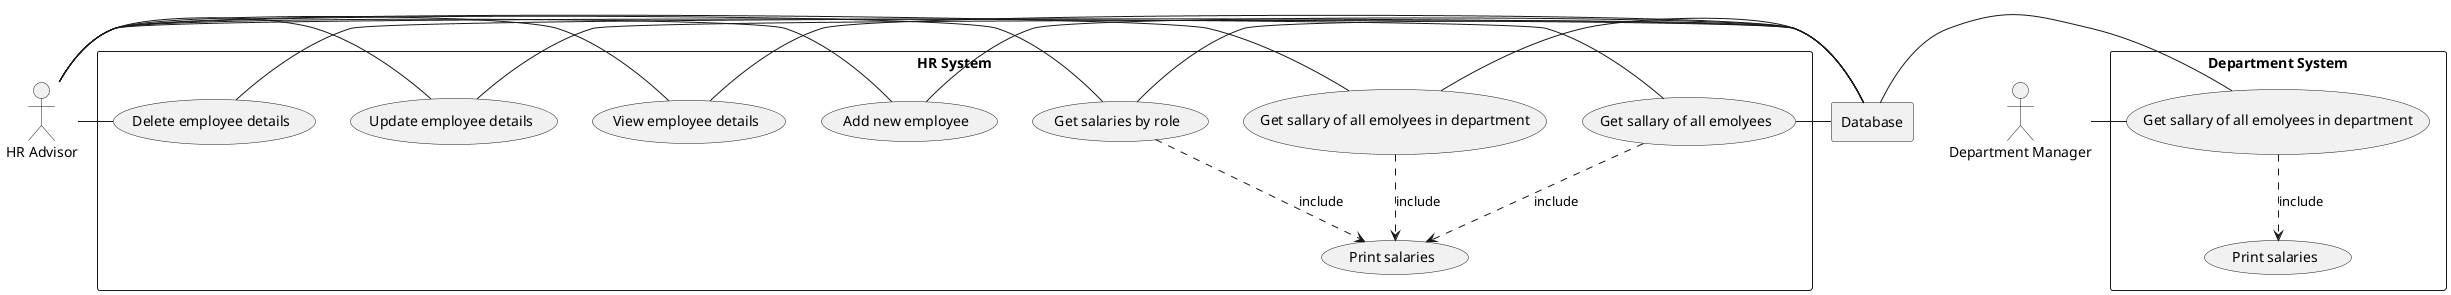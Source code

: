 @startuml

actor HR as "HR Advisor"
actor DM as "Department Manager"

rectangle Database

rectangle "HR System" {
    usecase UC1 as "Get sallary of all emolyees"
    usecase UC2 as "Get sallary of all emolyees in department"
    usecase UC4 as "Get salaries by role"
    usecase UC5 as "Add new employee"
    usecase UC6 as "View employee details"
    usecase UC7 as "Update employee details"
    usecase UC8 as "Delete employee details"

    usecase UCp as "Print salaries"

    HR - UC1
    HR - UC2
    HR - UC4
    HR - UC5
    HR - UC6
    HR - UC7
    HR - UC8
    UC1 ..> UCp : include
    UC2 ..> UCp : include
    UC4 ..> UCp : include
    UC1 - Database
    UC2 - Database
    UC4 - Database
    UC5 - Database
    UC6 - Database
    UC7 - Database
    UC8 - Database
}

 rectangle "Department System"{

    usecase UC3 as "Get sallary of all emolyees in department"
    usecase UCprint as "Print salaries"
     DM - UC3
     UC3 ..> UCprint : include
     UC3 - Database
}
@enduml